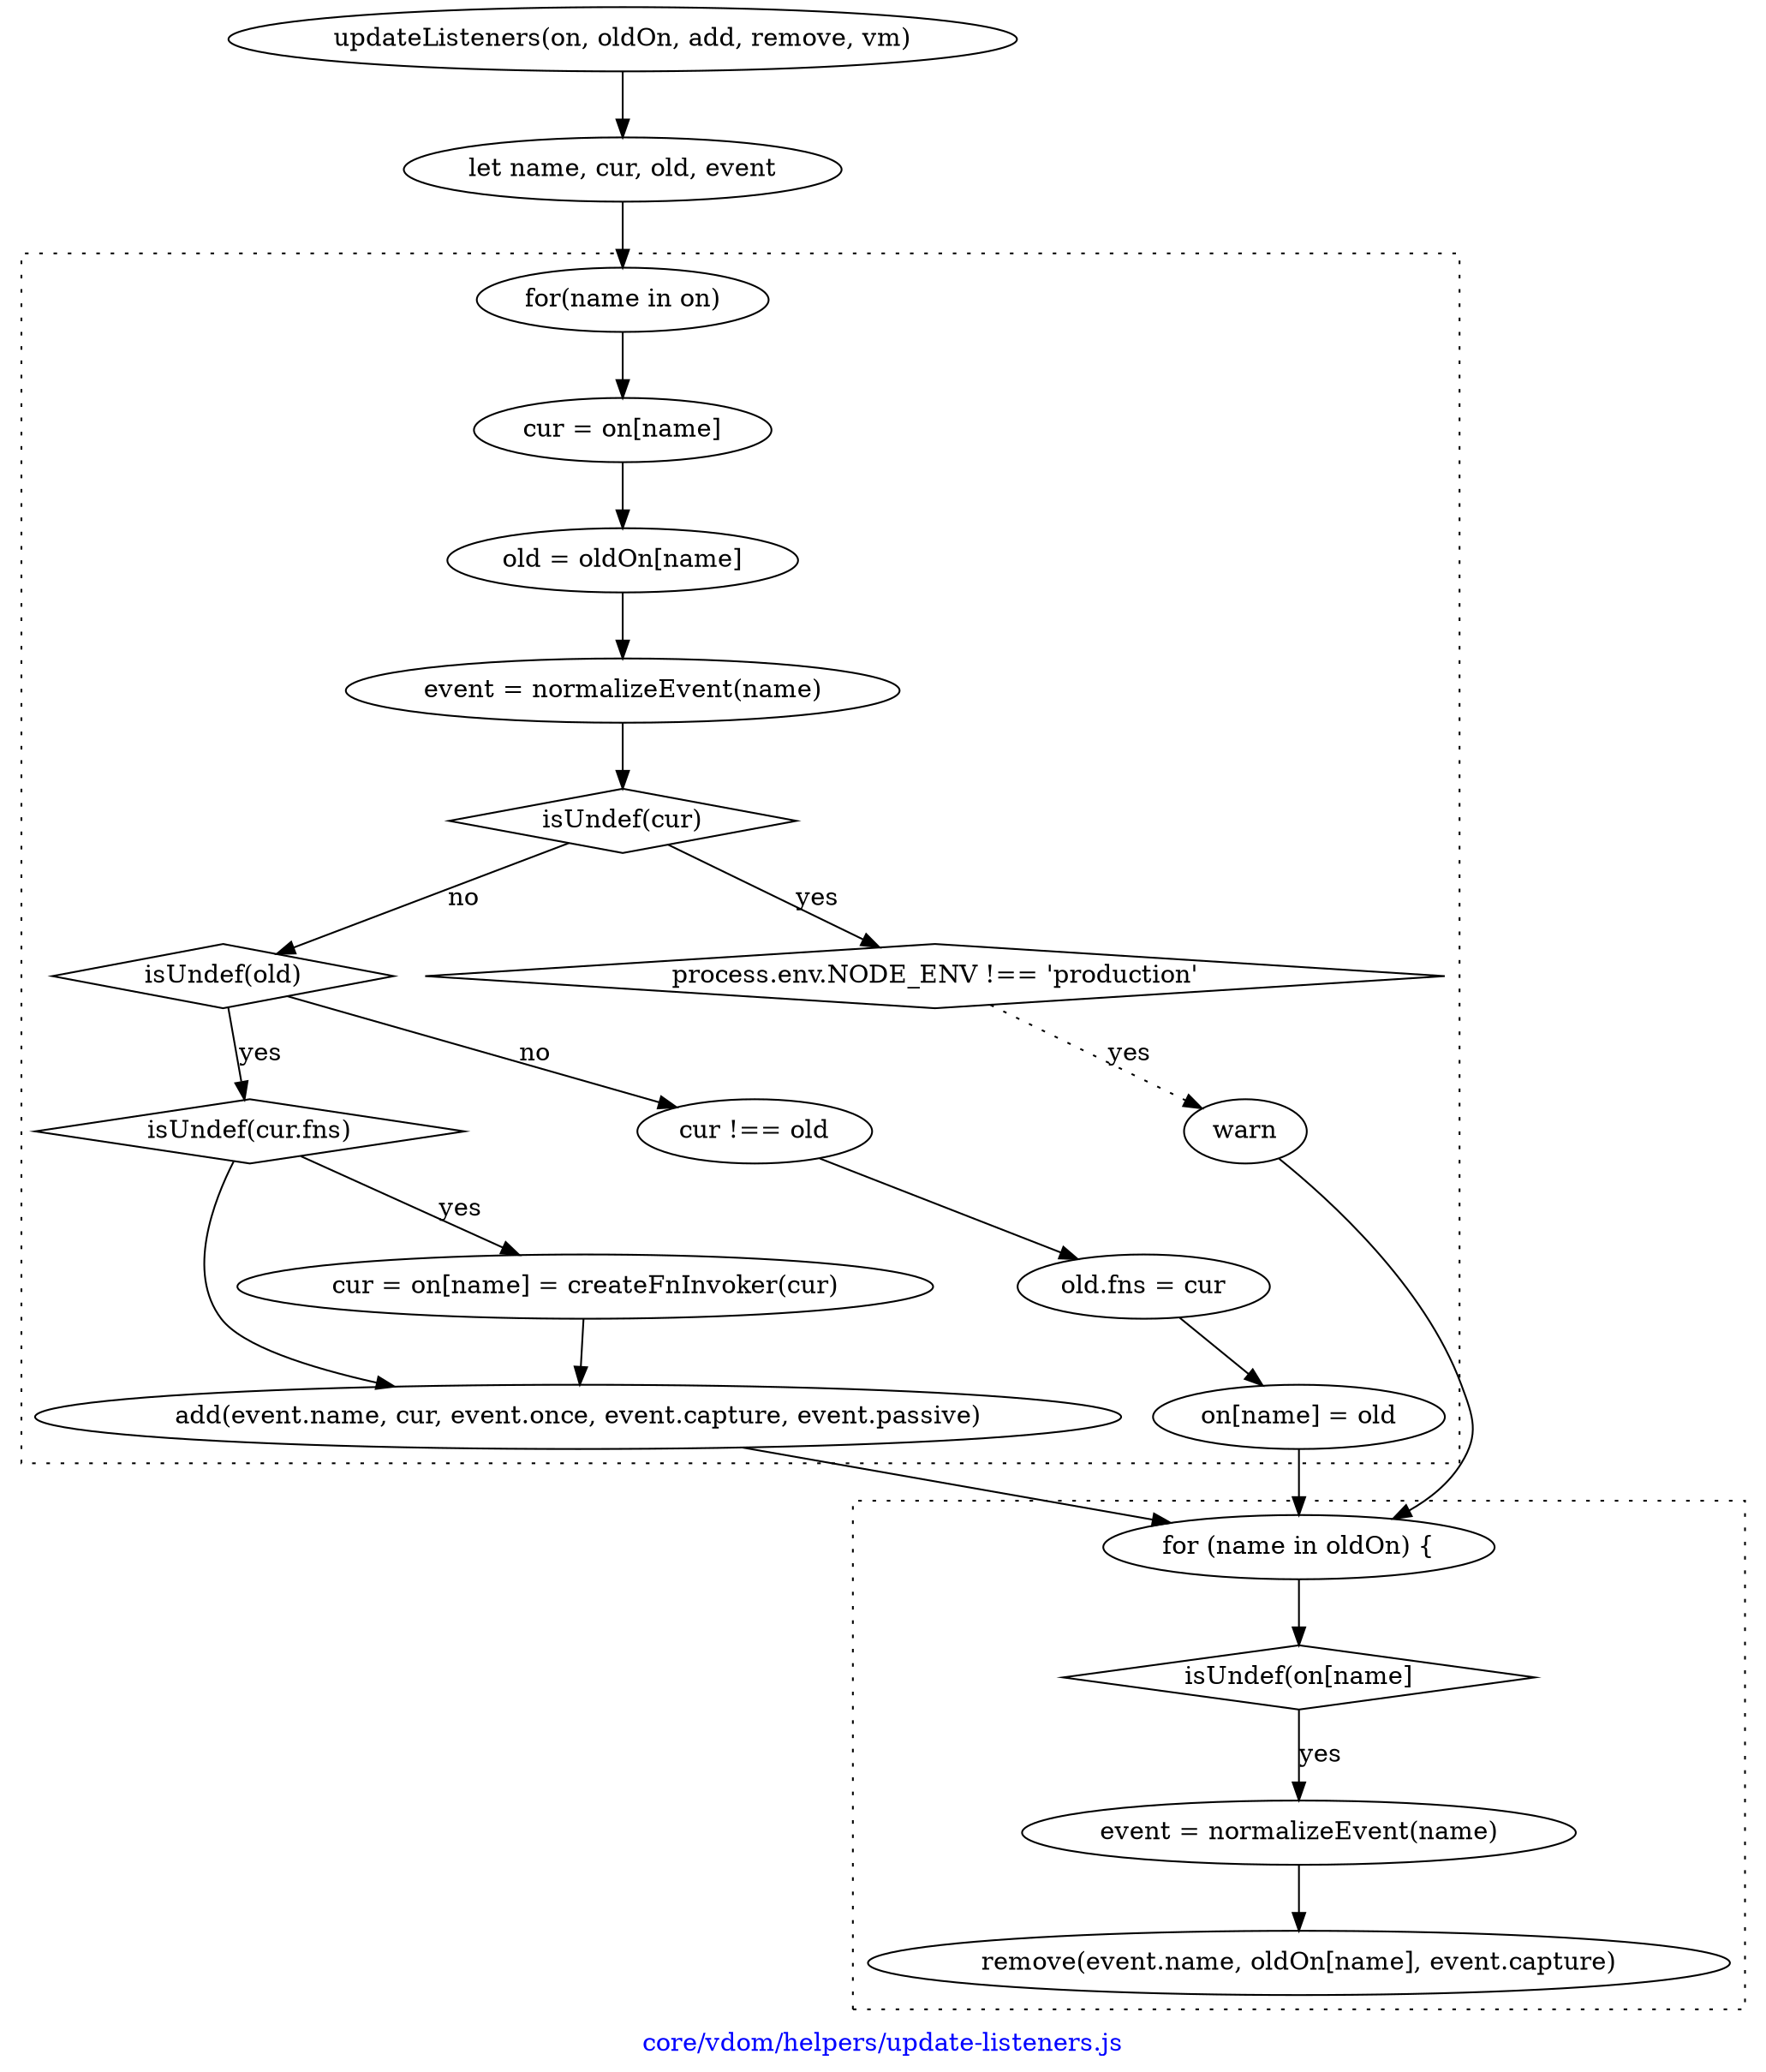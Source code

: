 digraph G {
    graph [
        label="core/vdom/helpers/update-listeners.js"
        fontcolor=blue
    ]
    start [
        label="updateListeners(on, oldOn, add, remove, vm)"
    ]
    initVar [
        label="let name, cur, old, event"
    ]
    start -> initVar
    initVar -> forInOn
    subgraph cluster_for {
        graph [
            style=dotted
            label=""
        ]
        forInOn [
            label="for(name in on)"
        ]
        getCurrentEvent [
            label="cur = on[name]"
        ]
        forInOn -> getCurrentEvent
        getOldEvent [
            label="old = oldOn[name]"
        ]

        getCurrentEvent -> getOldEvent

        resetEvent [
            label="event = normalizeEvent(name)"
        ]

        getOldEvent -> resetEvent

        curIsUndef [
            label="isUndef(cur)"
            shape=diamond
        ]

        resetEvent -> curIsUndef


        notProduction0 [
            label="process.env.NODE_ENV !== 'production'"
            shape=diamond
        ]

        curIsUndef -> notProduction0 [label="yes"]
        notProduction0 -> warn [label="yes" style=dotted]
        oldIsUndef [
            label="isUndef(old)"
            shape=diamond
        ]
        curIsUndef -> oldIsUndef [label="no"]
        curFnsIsUndef [
            shape=diamond
            label="isUndef(cur.fns)"
        ]
        oldIsUndef -> curFnsIsUndef [label="yes"]
        createFnInvoker [
            label="cur = on[name] = createFnInvoker(cur)"
        ]
        curFnsIsUndef -> createFnInvoker [label="yes"]
        add [
            label="add(event.name, cur, event.once, event.capture, event.passive)"
        ]
        createFnInvoker -> add
        curFnsIsUndef -> add

        curAndOld [
            label="cur !== old"
        ]
        oldIsUndef -> curAndOld [label="no"]

        setFns [
            label="old.fns = cur"
        ]
        curAndOld -> setFns
        setName [
            label="on[name] = old"
        ]
        setFns -> setName
    }
    warn -> for1
    add -> for1
    setName -> for1
    subgraph cluster_for1 {
        graph [
            label=""
            style=dotted
        ]

        for1 [
            label="for (name in oldOn) {"
        ]

        eventIsUndef [
            label="isUndef(on[name]"
            shape=diamond
        ]
        for1 -> eventIsUndef

        resetEvent1 [
            label="event = normalizeEvent(name)"
        ]
        eventIsUndef -> resetEvent1 [label="yes"]
        remove [
            label="remove(event.name, oldOn[name], event.capture)"
        ]
        resetEvent1 -> remove
    }

}
